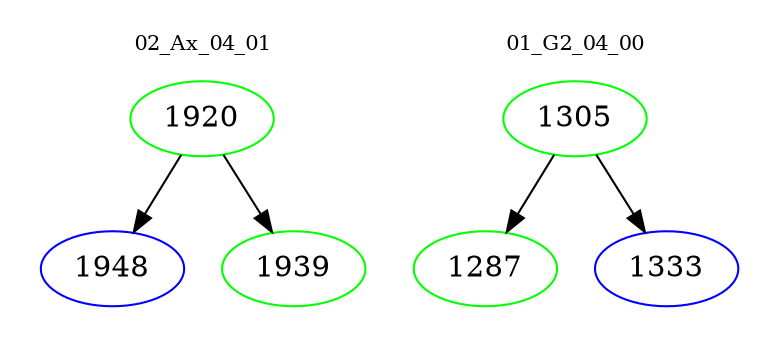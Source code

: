 digraph{
subgraph cluster_0 {
color = white
label = "02_Ax_04_01";
fontsize=10;
T0_1920 [label="1920", color="green"]
T0_1920 -> T0_1948 [color="black"]
T0_1948 [label="1948", color="blue"]
T0_1920 -> T0_1939 [color="black"]
T0_1939 [label="1939", color="green"]
}
subgraph cluster_1 {
color = white
label = "01_G2_04_00";
fontsize=10;
T1_1305 [label="1305", color="green"]
T1_1305 -> T1_1287 [color="black"]
T1_1287 [label="1287", color="green"]
T1_1305 -> T1_1333 [color="black"]
T1_1333 [label="1333", color="blue"]
}
}
